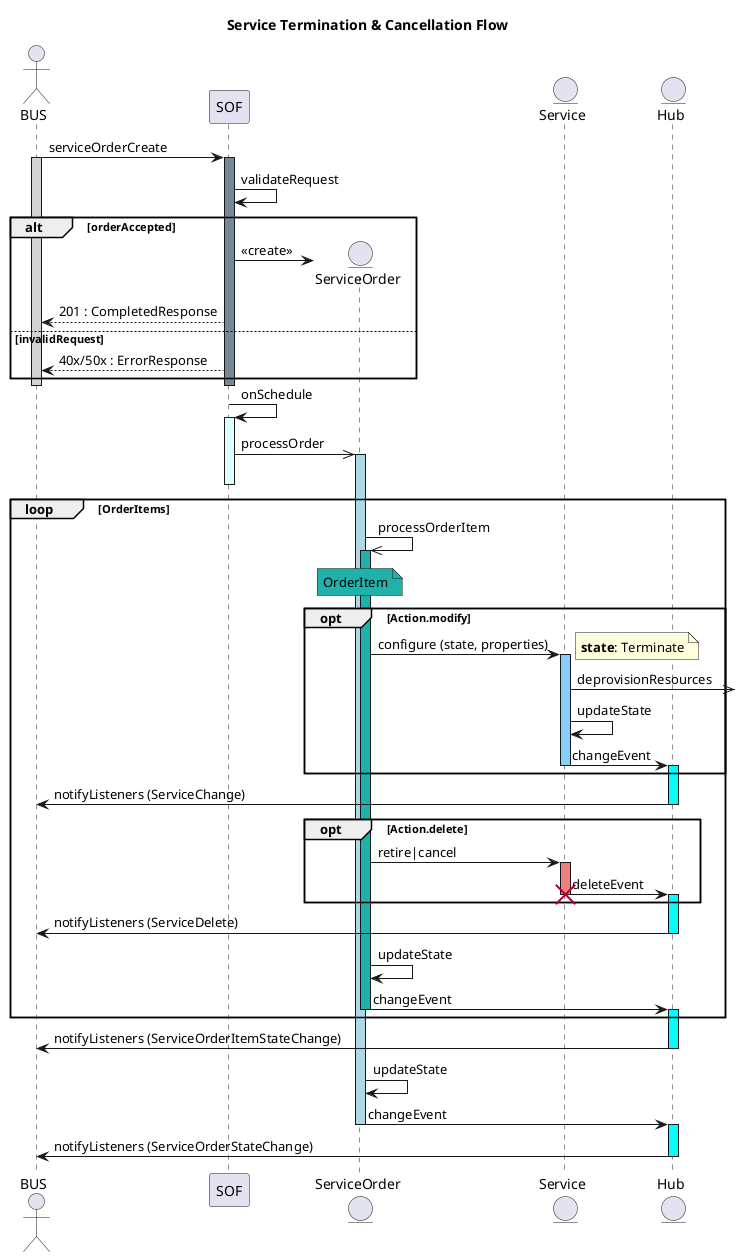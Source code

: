 @startuml
title Service Termination & Cancellation Flow
actor BUS
participant SOF
entity ServiceOrder
entity Service
entity Hub

BUS -> SOF: serviceOrderCreate
activate BUS #LightGray
activate SOF #LightSlateGray
SOF -> SOF : validateRequest
alt orderAccepted
    create ServiceOrder
    SOF -> ServiceOrder: <<create>>
    SOF --> BUS: 201 : CompletedResponse
else invalidRequest
    SOF --> BUS: 40x/50x : ErrorResponse
end
deactivate BUS
deactivate SOF

SOF -> SOF : onSchedule
activate SOF #LightCyan
SOF ->> ServiceOrder : processOrder
activate ServiceOrder #LightBlue
deactivate SOF

loop OrderItems 
    ServiceOrder ->> ServiceOrder : processOrderItem
    activate ServiceOrder #LightSeaGreen
    note over ServiceOrder #LightSeaGreen : OrderItem
    opt Action.modify
        ServiceOrder -> Service : configure (state, properties)
        note right
            **state**: Terminate
        end note
        activate Service #LightSkyBlue
        Service ->>] : deprovisionResources
        Service -> Service : updateState
        Service -> Hub : changeEvent
        deactivate Service
    activate Hub #aqua
    end
    
    Hub -> BUS : notifyListeners (ServiceChange)
    deactivate Hub

    opt Action.delete
        ServiceOrder -> Service : retire|cancel
        activate Service #LightCoral
        Service -> Hub : deleteEvent
        destroy Service
        activate Hub #aqua
    end
    Hub -> BUS : notifyListeners (ServiceDelete)
    deactivate Hub

    ServiceOrder -> ServiceOrder : updateState
    ServiceOrder -> Hub : changeEvent
    deactivate ServiceOrder
    activate Hub #aqua
end

Hub -> BUS : notifyListeners (ServiceOrderItemStateChange)
deactivate Hub

ServiceOrder -> ServiceOrder : updateState
ServiceOrder -> Hub : changeEvent
deactivate ServiceOrder

activate Hub #aqua
Hub -> BUS : notifyListeners (ServiceOrderStateChange)
deactivate Hub

@enduml